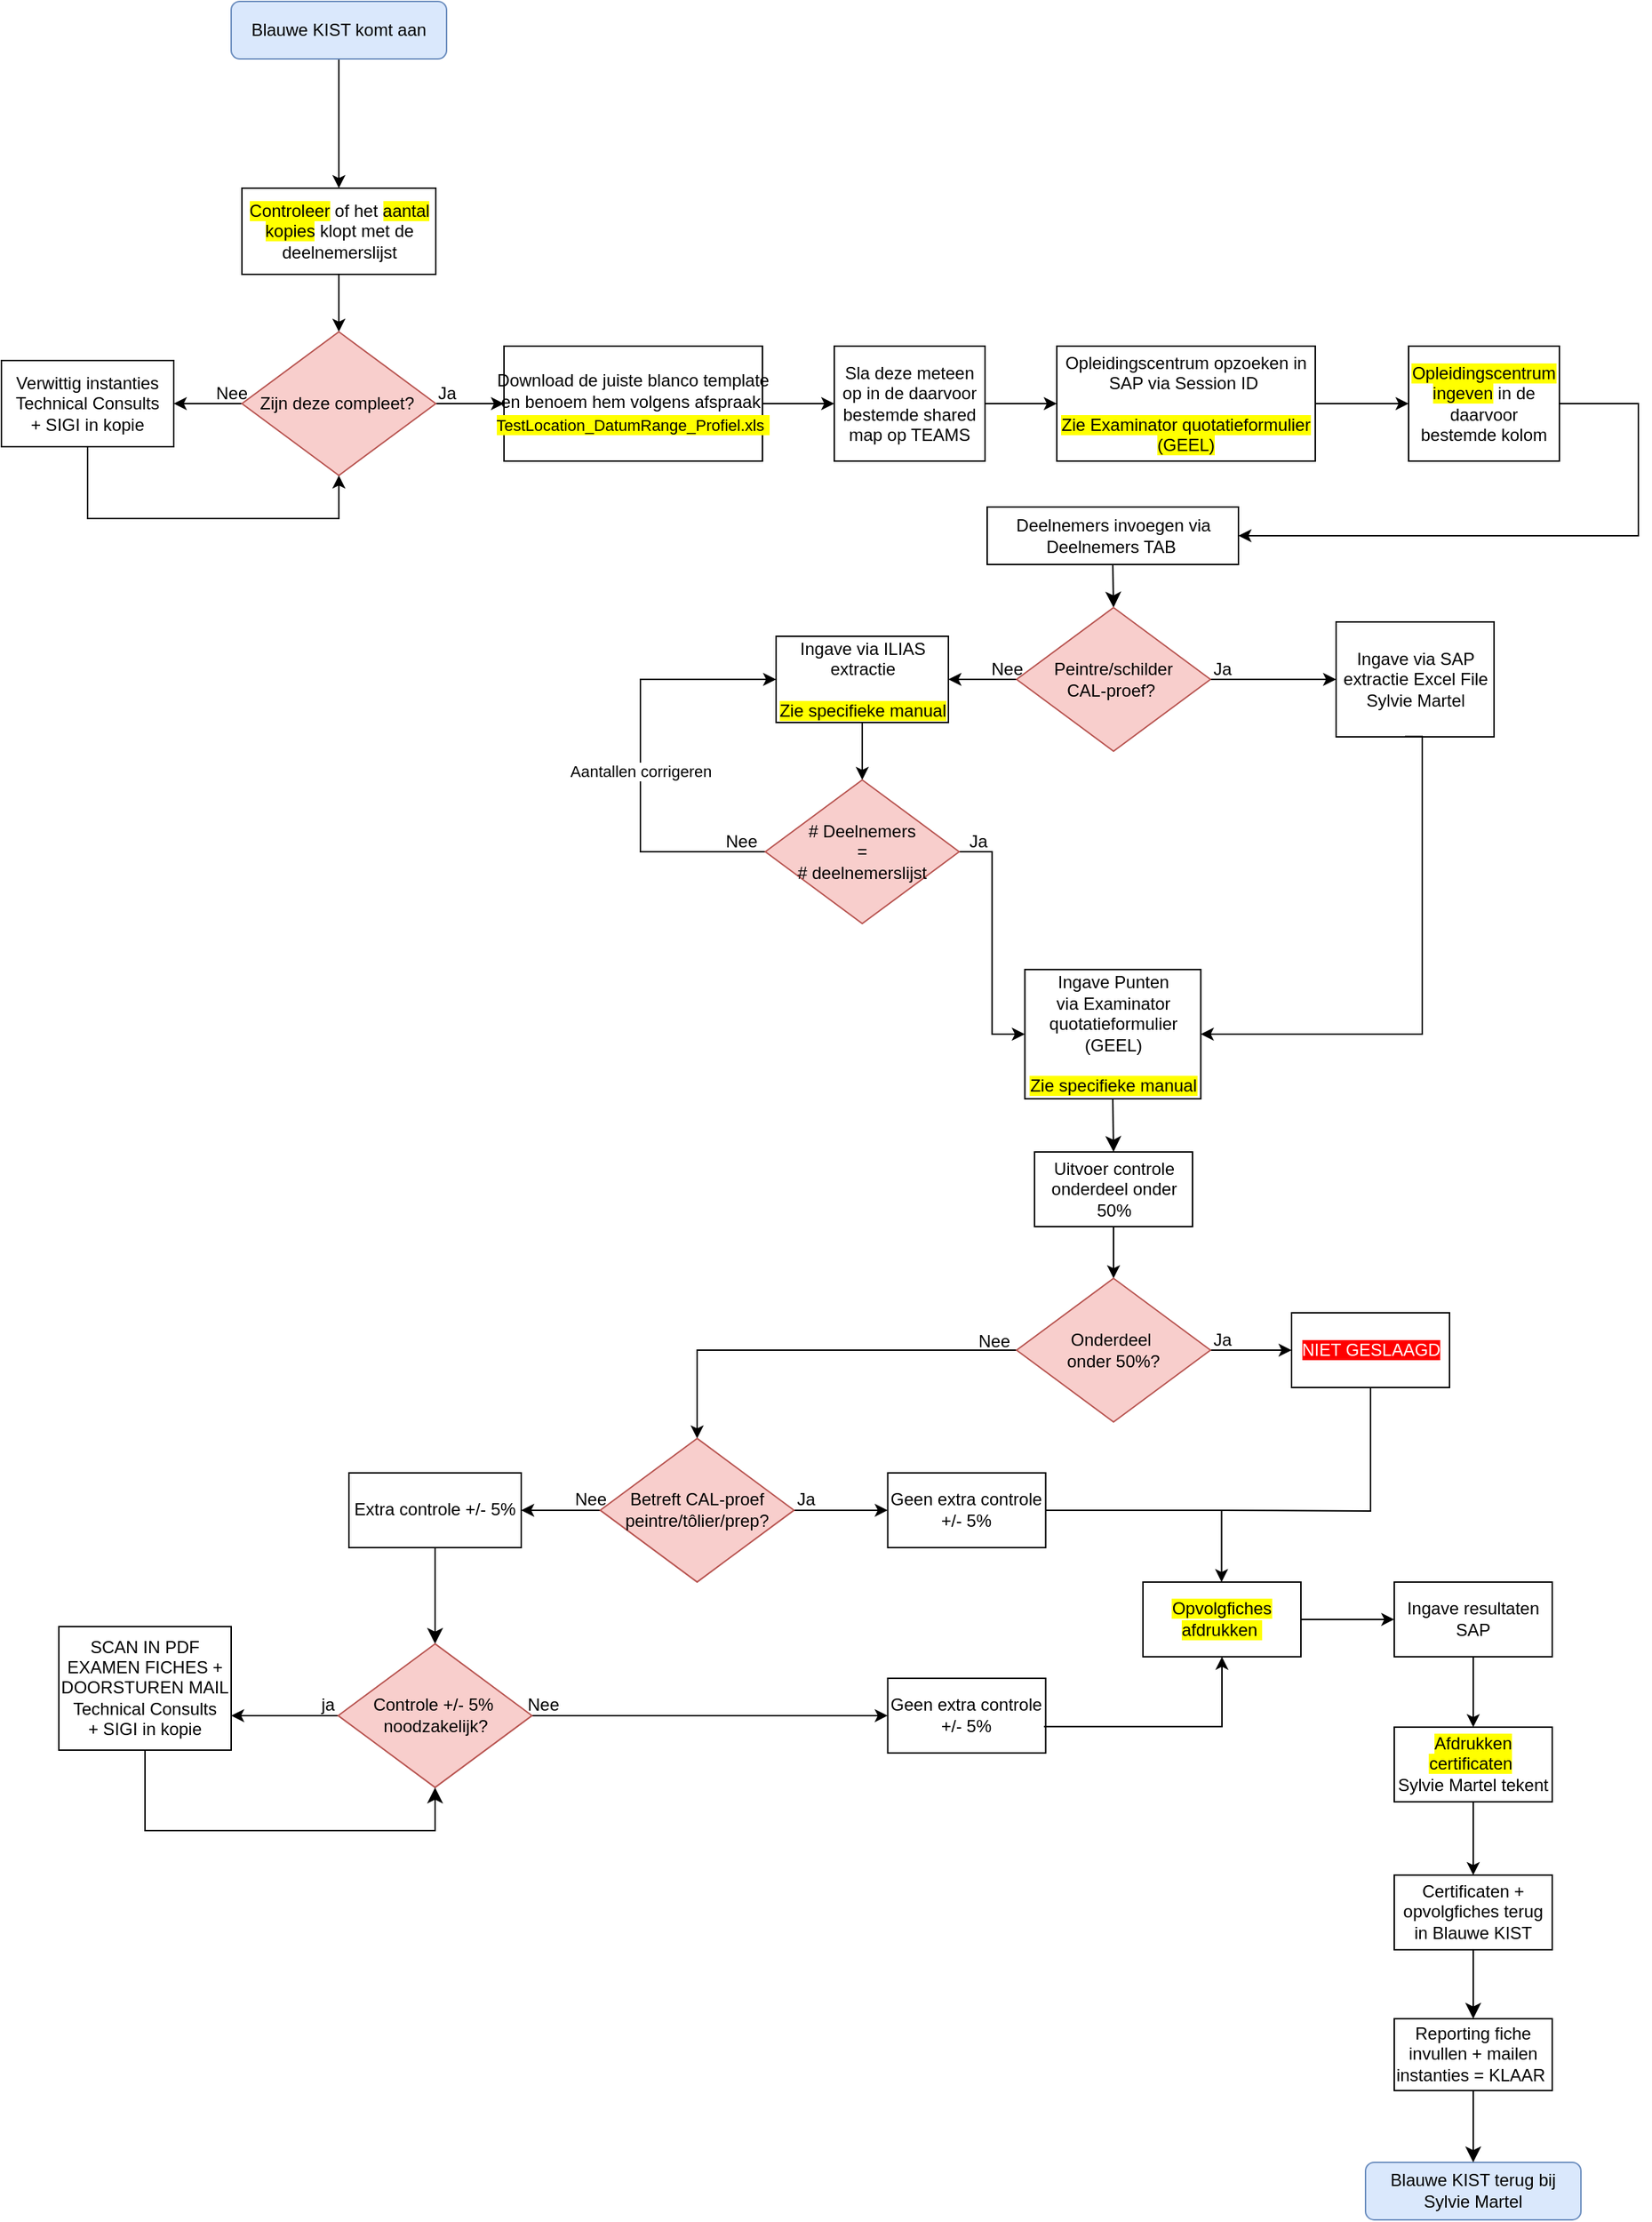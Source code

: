 <mxfile version="24.2.1" type="github">
  <diagram id="C5RBs43oDa-KdzZeNtuy" name="Page-1">
    <mxGraphModel dx="1434" dy="833" grid="1" gridSize="10" guides="1" tooltips="1" connect="1" arrows="1" fold="1" page="1" pageScale="1" pageWidth="1169" pageHeight="1654" math="0" shadow="0">
      <root>
        <mxCell id="WIyWlLk6GJQsqaUBKTNV-0" />
        <mxCell id="WIyWlLk6GJQsqaUBKTNV-1" parent="WIyWlLk6GJQsqaUBKTNV-0" />
        <mxCell id="_ugd1NsvXaMakMv1Sasn-6" style="edgeStyle=elbowEdgeStyle;rounded=0;orthogonalLoop=1;jettySize=auto;html=1;exitX=0.5;exitY=1;exitDx=0;exitDy=0;entryX=0.5;entryY=0;entryDx=0;entryDy=0;" parent="WIyWlLk6GJQsqaUBKTNV-1" source="WIyWlLk6GJQsqaUBKTNV-3" target="_ugd1NsvXaMakMv1Sasn-5" edge="1">
          <mxGeometry relative="1" as="geometry" />
        </mxCell>
        <mxCell id="WIyWlLk6GJQsqaUBKTNV-3" value="Blauwe KIST komt aan" style="rounded=1;whiteSpace=wrap;html=1;fontSize=12;glass=0;strokeWidth=1;shadow=0;fillColor=#dae8fc;strokeColor=#6c8ebf;" parent="WIyWlLk6GJQsqaUBKTNV-1" vertex="1">
          <mxGeometry x="175" y="68" width="150" height="40" as="geometry" />
        </mxCell>
        <mxCell id="_ugd1NsvXaMakMv1Sasn-10" style="edgeStyle=elbowEdgeStyle;rounded=0;orthogonalLoop=1;jettySize=auto;html=1;exitX=0.5;exitY=1;exitDx=0;exitDy=0;entryX=0.5;entryY=0;entryDx=0;entryDy=0;" parent="WIyWlLk6GJQsqaUBKTNV-1" source="_ugd1NsvXaMakMv1Sasn-5" target="_ugd1NsvXaMakMv1Sasn-9" edge="1">
          <mxGeometry relative="1" as="geometry" />
        </mxCell>
        <mxCell id="_ugd1NsvXaMakMv1Sasn-5" value="&lt;span style=&quot;background-color: rgb(255, 255, 0);&quot;&gt;Controleer&lt;/span&gt; of het &lt;span style=&quot;background-color: rgb(255, 255, 0);&quot;&gt;aantal kopies&lt;/span&gt; klopt met de deelnemerslijst" style="rounded=0;whiteSpace=wrap;html=1;" parent="WIyWlLk6GJQsqaUBKTNV-1" vertex="1">
          <mxGeometry x="182.5" y="198" width="135" height="60" as="geometry" />
        </mxCell>
        <mxCell id="_ugd1NsvXaMakMv1Sasn-7" value="Download de juiste blanco template en benoem hem volgens afspraak&amp;nbsp;&lt;div&gt;&lt;div&gt;&lt;span style=&quot;background-color: rgb(255, 255, 0);&quot;&gt;&lt;span style=&quot;margin: 0px; padding: 0px; user-select: text; -webkit-user-drag: none; -webkit-tap-highlight-color: transparent; color: windowtext; text-align: left; font-family: Calibri, sans-serif; line-height: 17px; font-variant-ligatures: none !important;&quot; lang=&quot;EN-US&quot; class=&quot;TextRun SCXO190687860 BCX8&quot; data-contrast=&quot;auto&quot;&gt;&lt;font style=&quot;font-size: 11px;&quot;&gt;TestLocation_DatumRange_Profiel.xls&lt;/font&gt;&lt;/span&gt;&lt;span style=&quot;margin: 0px; padding: 0px; user-select: text; -webkit-user-drag: none; -webkit-tap-highlight-color: transparent; color: windowtext; text-align: left; font-size: 11pt; line-height: 17px; font-family: Calibri, sans-serif;&quot; class=&quot;EOP SCXO190687860 BCX8&quot;&gt;&amp;nbsp;&lt;/span&gt;&lt;/span&gt;&lt;/div&gt;&lt;/div&gt;" style="rounded=0;whiteSpace=wrap;html=1;" parent="WIyWlLk6GJQsqaUBKTNV-1" vertex="1">
          <mxGeometry x="365" y="308" width="180" height="80" as="geometry" />
        </mxCell>
        <mxCell id="_ugd1NsvXaMakMv1Sasn-8" value="Verwittig instanties&lt;div&gt;Technical Consult&lt;span style=&quot;background-color: initial;&quot;&gt;s&lt;/span&gt;&lt;/div&gt;&lt;div&gt;&lt;span style=&quot;background-color: initial;&quot;&gt;+ SIGI in kopie&lt;/span&gt;&lt;/div&gt;" style="rounded=0;whiteSpace=wrap;html=1;" parent="WIyWlLk6GJQsqaUBKTNV-1" vertex="1">
          <mxGeometry x="15" y="318" width="120" height="60" as="geometry" />
        </mxCell>
        <mxCell id="_ugd1NsvXaMakMv1Sasn-11" style="edgeStyle=elbowEdgeStyle;rounded=0;orthogonalLoop=1;jettySize=auto;html=1;exitX=1;exitY=0.5;exitDx=0;exitDy=0;entryX=0;entryY=0.5;entryDx=0;entryDy=0;" parent="WIyWlLk6GJQsqaUBKTNV-1" source="_ugd1NsvXaMakMv1Sasn-9" target="_ugd1NsvXaMakMv1Sasn-7" edge="1">
          <mxGeometry relative="1" as="geometry">
            <mxPoint x="375" y="328" as="targetPoint" />
          </mxGeometry>
        </mxCell>
        <mxCell id="_ugd1NsvXaMakMv1Sasn-12" style="edgeStyle=elbowEdgeStyle;rounded=0;orthogonalLoop=1;jettySize=auto;html=1;exitX=0;exitY=0.5;exitDx=0;exitDy=0;entryX=1;entryY=0.5;entryDx=0;entryDy=0;elbow=vertical;" parent="WIyWlLk6GJQsqaUBKTNV-1" source="_ugd1NsvXaMakMv1Sasn-9" target="_ugd1NsvXaMakMv1Sasn-8" edge="1">
          <mxGeometry relative="1" as="geometry">
            <mxPoint x="135" y="328" as="targetPoint" />
            <Array as="points">
              <mxPoint x="135" y="348" />
            </Array>
          </mxGeometry>
        </mxCell>
        <mxCell id="_ugd1NsvXaMakMv1Sasn-9" value="Zijn deze compleet?&amp;nbsp;" style="rhombus;whiteSpace=wrap;html=1;fillColor=#f8cecc;strokeColor=#b85450;" parent="WIyWlLk6GJQsqaUBKTNV-1" vertex="1">
          <mxGeometry x="182.5" y="298" width="135" height="100" as="geometry" />
        </mxCell>
        <mxCell id="_ugd1NsvXaMakMv1Sasn-13" value="Nee" style="text;html=1;align=center;verticalAlign=middle;resizable=0;points=[];autosize=1;strokeColor=none;fillColor=none;" parent="WIyWlLk6GJQsqaUBKTNV-1" vertex="1">
          <mxGeometry x="150" y="326" width="50" height="30" as="geometry" />
        </mxCell>
        <mxCell id="_ugd1NsvXaMakMv1Sasn-14" value="Ja" style="text;html=1;align=center;verticalAlign=middle;resizable=0;points=[];autosize=1;strokeColor=none;fillColor=none;" parent="WIyWlLk6GJQsqaUBKTNV-1" vertex="1">
          <mxGeometry x="305" y="326" width="40" height="30" as="geometry" />
        </mxCell>
        <mxCell id="6afdchd-Iu1FxITVfSQp-12" style="edgeStyle=elbowEdgeStyle;rounded=0;orthogonalLoop=1;jettySize=auto;html=1;exitX=0.5;exitY=1;exitDx=0;exitDy=0;entryX=0.5;entryY=1;entryDx=0;entryDy=0;" parent="WIyWlLk6GJQsqaUBKTNV-1" source="_ugd1NsvXaMakMv1Sasn-8" target="_ugd1NsvXaMakMv1Sasn-9" edge="1">
          <mxGeometry relative="1" as="geometry">
            <mxPoint x="200" y="438" as="targetPoint" />
            <mxPoint x="133" y="438" as="sourcePoint" />
            <Array as="points">
              <mxPoint x="145" y="428" />
            </Array>
          </mxGeometry>
        </mxCell>
        <mxCell id="6afdchd-Iu1FxITVfSQp-14" style="edgeStyle=elbowEdgeStyle;rounded=0;orthogonalLoop=1;jettySize=auto;html=1;exitX=1;exitY=0.5;exitDx=0;exitDy=0;" parent="WIyWlLk6GJQsqaUBKTNV-1" source="_ugd1NsvXaMakMv1Sasn-7" edge="1">
          <mxGeometry relative="1" as="geometry">
            <mxPoint x="595" y="348" as="targetPoint" />
            <mxPoint x="515" y="298" as="sourcePoint" />
          </mxGeometry>
        </mxCell>
        <mxCell id="6afdchd-Iu1FxITVfSQp-15" value="Opleidingscentrum opzoeken in SAP via Session ID&amp;nbsp;&lt;div&gt;&lt;br&gt;&lt;/div&gt;&lt;div&gt;&lt;span style=&quot;background-color: rgb(255, 255, 0);&quot;&gt;Zie Examinator quotatieformulier&lt;/span&gt;&lt;/div&gt;&lt;div&gt;&lt;span style=&quot;background-color: rgb(255, 255, 0);&quot;&gt;(GEEL)&lt;/span&gt;&lt;/div&gt;" style="rounded=0;whiteSpace=wrap;html=1;" parent="WIyWlLk6GJQsqaUBKTNV-1" vertex="1">
          <mxGeometry x="750" y="308" width="180" height="80" as="geometry" />
        </mxCell>
        <mxCell id="6afdchd-Iu1FxITVfSQp-18" style="edgeStyle=elbowEdgeStyle;rounded=0;orthogonalLoop=1;jettySize=auto;html=1;exitX=1;exitY=0.5;exitDx=0;exitDy=0;entryX=0;entryY=0.5;entryDx=0;entryDy=0;" parent="WIyWlLk6GJQsqaUBKTNV-1" source="6afdchd-Iu1FxITVfSQp-15" target="6afdchd-Iu1FxITVfSQp-19" edge="1">
          <mxGeometry relative="1" as="geometry">
            <mxPoint x="887" y="458" as="targetPoint" />
            <mxPoint x="765" y="458" as="sourcePoint" />
          </mxGeometry>
        </mxCell>
        <mxCell id="6afdchd-Iu1FxITVfSQp-19" value="&lt;span style=&quot;background-color: rgb(255, 255, 0);&quot;&gt;Opleidingscentrum ingeven&lt;/span&gt; in de daarvoor bestemde kolom" style="rounded=0;whiteSpace=wrap;html=1;" parent="WIyWlLk6GJQsqaUBKTNV-1" vertex="1">
          <mxGeometry x="995" y="308" width="105" height="80" as="geometry" />
        </mxCell>
        <mxCell id="6afdchd-Iu1FxITVfSQp-133" style="edgeStyle=none;curved=1;rounded=0;orthogonalLoop=1;jettySize=auto;html=1;exitX=0.5;exitY=1;exitDx=0;exitDy=0;entryX=0.5;entryY=0;entryDx=0;entryDy=0;fontSize=12;startSize=8;endSize=8;" parent="WIyWlLk6GJQsqaUBKTNV-1" source="6afdchd-Iu1FxITVfSQp-21" target="6afdchd-Iu1FxITVfSQp-35" edge="1">
          <mxGeometry relative="1" as="geometry" />
        </mxCell>
        <mxCell id="6afdchd-Iu1FxITVfSQp-21" value="Deelnemers invoegen via Deelnemers TAB&amp;nbsp;" style="rounded=0;whiteSpace=wrap;html=1;" parent="WIyWlLk6GJQsqaUBKTNV-1" vertex="1">
          <mxGeometry x="701.5" y="420" width="175" height="40" as="geometry" />
        </mxCell>
        <mxCell id="6afdchd-Iu1FxITVfSQp-22" style="edgeStyle=none;curved=1;rounded=0;orthogonalLoop=1;jettySize=auto;html=1;entryX=1;entryY=0.5;entryDx=0;entryDy=0;fontSize=12;startSize=8;endSize=8;" parent="WIyWlLk6GJQsqaUBKTNV-1" source="6afdchd-Iu1FxITVfSQp-19" target="6afdchd-Iu1FxITVfSQp-19" edge="1">
          <mxGeometry relative="1" as="geometry" />
        </mxCell>
        <mxCell id="6afdchd-Iu1FxITVfSQp-27" style="edgeStyle=elbowEdgeStyle;rounded=0;orthogonalLoop=1;jettySize=auto;html=1;entryX=1;entryY=0.5;entryDx=0;entryDy=0;exitX=1;exitY=0.5;exitDx=0;exitDy=0;" parent="WIyWlLk6GJQsqaUBKTNV-1" source="6afdchd-Iu1FxITVfSQp-19" target="6afdchd-Iu1FxITVfSQp-21" edge="1">
          <mxGeometry relative="1" as="geometry">
            <mxPoint x="872.5" y="608" as="targetPoint" />
            <mxPoint x="1125" y="428" as="sourcePoint" />
            <Array as="points">
              <mxPoint x="1155" y="418" />
            </Array>
          </mxGeometry>
        </mxCell>
        <mxCell id="6afdchd-Iu1FxITVfSQp-31" value="Ingave via SAP extractie Excel File Sylvie Martel" style="rounded=0;whiteSpace=wrap;html=1;" parent="WIyWlLk6GJQsqaUBKTNV-1" vertex="1">
          <mxGeometry x="944.5" y="500" width="110" height="80" as="geometry" />
        </mxCell>
        <mxCell id="KENg3wdXICFcXP1z4nv7-8" style="edgeStyle=orthogonalEdgeStyle;rounded=0;orthogonalLoop=1;jettySize=auto;html=1;exitX=0.5;exitY=1;exitDx=0;exitDy=0;" edge="1" parent="WIyWlLk6GJQsqaUBKTNV-1" source="6afdchd-Iu1FxITVfSQp-32" target="KENg3wdXICFcXP1z4nv7-5">
          <mxGeometry relative="1" as="geometry" />
        </mxCell>
        <mxCell id="6afdchd-Iu1FxITVfSQp-32" value="Ingave via ILIAS extractie&lt;div&gt;&lt;div&gt;&lt;div&gt;&lt;br&gt;&lt;div&gt;&lt;span style=&quot;background-color: rgb(255, 255, 0);&quot;&gt;Zie specifieke manual&lt;/span&gt;&lt;/div&gt;&lt;/div&gt;&lt;/div&gt;&lt;/div&gt;" style="rounded=0;whiteSpace=wrap;html=1;" parent="WIyWlLk6GJQsqaUBKTNV-1" vertex="1">
          <mxGeometry x="554.5" y="510" width="120" height="60" as="geometry" />
        </mxCell>
        <mxCell id="6afdchd-Iu1FxITVfSQp-33" style="edgeStyle=elbowEdgeStyle;rounded=0;orthogonalLoop=1;jettySize=auto;html=1;exitX=1;exitY=0.5;exitDx=0;exitDy=0;entryX=0;entryY=0.5;entryDx=0;entryDy=0;" parent="WIyWlLk6GJQsqaUBKTNV-1" source="6afdchd-Iu1FxITVfSQp-35" target="6afdchd-Iu1FxITVfSQp-31" edge="1">
          <mxGeometry relative="1" as="geometry">
            <mxPoint x="914.5" y="520" as="targetPoint" />
          </mxGeometry>
        </mxCell>
        <mxCell id="6afdchd-Iu1FxITVfSQp-34" style="edgeStyle=elbowEdgeStyle;rounded=0;orthogonalLoop=1;jettySize=auto;html=1;exitX=0;exitY=0.5;exitDx=0;exitDy=0;entryX=1;entryY=0.5;entryDx=0;entryDy=0;elbow=vertical;" parent="WIyWlLk6GJQsqaUBKTNV-1" source="6afdchd-Iu1FxITVfSQp-35" target="6afdchd-Iu1FxITVfSQp-32" edge="1">
          <mxGeometry relative="1" as="geometry">
            <mxPoint x="674.5" y="520" as="targetPoint" />
            <Array as="points">
              <mxPoint x="674.5" y="540" />
            </Array>
          </mxGeometry>
        </mxCell>
        <mxCell id="6afdchd-Iu1FxITVfSQp-35" value="Peintre/schilder&lt;div&gt;CAL-proef?&amp;nbsp;&lt;/div&gt;" style="rhombus;whiteSpace=wrap;html=1;fillColor=#f8cecc;strokeColor=#b85450;" parent="WIyWlLk6GJQsqaUBKTNV-1" vertex="1">
          <mxGeometry x="722" y="490" width="135" height="100" as="geometry" />
        </mxCell>
        <mxCell id="6afdchd-Iu1FxITVfSQp-36" value="Nee" style="text;html=1;align=center;verticalAlign=middle;resizable=0;points=[];autosize=1;strokeColor=none;fillColor=none;" parent="WIyWlLk6GJQsqaUBKTNV-1" vertex="1">
          <mxGeometry x="689.5" y="518" width="50" height="30" as="geometry" />
        </mxCell>
        <mxCell id="6afdchd-Iu1FxITVfSQp-37" value="Ja" style="text;html=1;align=center;verticalAlign=middle;resizable=0;points=[];autosize=1;strokeColor=none;fillColor=none;" parent="WIyWlLk6GJQsqaUBKTNV-1" vertex="1">
          <mxGeometry x="844.5" y="518" width="40" height="30" as="geometry" />
        </mxCell>
        <mxCell id="6afdchd-Iu1FxITVfSQp-39" value="Sla deze meteen op in de daarvoor bestemde shared map op TEAMS" style="rounded=0;whiteSpace=wrap;html=1;" parent="WIyWlLk6GJQsqaUBKTNV-1" vertex="1">
          <mxGeometry x="595" y="308" width="105" height="80" as="geometry" />
        </mxCell>
        <mxCell id="6afdchd-Iu1FxITVfSQp-41" style="edgeStyle=elbowEdgeStyle;rounded=0;orthogonalLoop=1;jettySize=auto;html=1;exitX=1;exitY=0.5;exitDx=0;exitDy=0;entryX=0;entryY=0.5;entryDx=0;entryDy=0;" parent="WIyWlLk6GJQsqaUBKTNV-1" source="6afdchd-Iu1FxITVfSQp-39" target="6afdchd-Iu1FxITVfSQp-15" edge="1">
          <mxGeometry relative="1" as="geometry">
            <mxPoint x="697.5" y="438" as="targetPoint" />
            <mxPoint x="632.5" y="438" as="sourcePoint" />
          </mxGeometry>
        </mxCell>
        <mxCell id="6afdchd-Iu1FxITVfSQp-134" style="edgeStyle=none;curved=1;rounded=0;orthogonalLoop=1;jettySize=auto;html=1;exitX=0.5;exitY=1;exitDx=0;exitDy=0;entryX=0.5;entryY=0;entryDx=0;entryDy=0;fontSize=12;startSize=8;endSize=8;" parent="WIyWlLk6GJQsqaUBKTNV-1" source="6afdchd-Iu1FxITVfSQp-46" target="6afdchd-Iu1FxITVfSQp-52" edge="1">
          <mxGeometry relative="1" as="geometry" />
        </mxCell>
        <mxCell id="6afdchd-Iu1FxITVfSQp-46" value="Ingave Punten via&amp;nbsp;&lt;span style=&quot;background-color: initial;&quot;&gt;Examinator quotatieformulier&lt;/span&gt;&lt;div&gt;(GEEL)&lt;/div&gt;&lt;div&gt;&lt;br&gt;&lt;/div&gt;&lt;div&gt;&lt;span style=&quot;background-color: rgb(255, 255, 0);&quot;&gt;Zie specifieke manual&lt;/span&gt;&lt;br&gt;&lt;/div&gt;" style="rounded=0;whiteSpace=wrap;html=1;" parent="WIyWlLk6GJQsqaUBKTNV-1" vertex="1">
          <mxGeometry x="727.75" y="742" width="122.5" height="90" as="geometry" />
        </mxCell>
        <mxCell id="6afdchd-Iu1FxITVfSQp-50" style="edgeStyle=elbowEdgeStyle;rounded=0;orthogonalLoop=1;jettySize=auto;html=1;exitX=0.435;exitY=0.997;exitDx=0;exitDy=0;exitPerimeter=0;entryX=1;entryY=0.5;entryDx=0;entryDy=0;" parent="WIyWlLk6GJQsqaUBKTNV-1" source="6afdchd-Iu1FxITVfSQp-31" target="6afdchd-Iu1FxITVfSQp-46" edge="1">
          <mxGeometry relative="1" as="geometry">
            <mxPoint x="944.5" y="858" as="targetPoint" />
            <mxPoint x="1004.5" y="728" as="sourcePoint" />
            <Array as="points">
              <mxPoint x="1004.5" y="808" />
            </Array>
          </mxGeometry>
        </mxCell>
        <mxCell id="6afdchd-Iu1FxITVfSQp-52" value="Uitvoer controle onderdeel onder 50%" style="rounded=0;whiteSpace=wrap;html=1;" parent="WIyWlLk6GJQsqaUBKTNV-1" vertex="1">
          <mxGeometry x="734.5" y="869" width="110" height="52" as="geometry" />
        </mxCell>
        <mxCell id="6afdchd-Iu1FxITVfSQp-70" style="edgeStyle=elbowEdgeStyle;rounded=0;orthogonalLoop=1;jettySize=auto;html=1;exitX=0.5;exitY=1;exitDx=0;exitDy=0;entryX=0.5;entryY=0;entryDx=0;entryDy=0;" parent="WIyWlLk6GJQsqaUBKTNV-1" source="6afdchd-Iu1FxITVfSQp-52" target="6afdchd-Iu1FxITVfSQp-73" edge="1">
          <mxGeometry relative="1" as="geometry">
            <mxPoint x="788.5" y="908" as="sourcePoint" />
          </mxGeometry>
        </mxCell>
        <mxCell id="6afdchd-Iu1FxITVfSQp-71" style="edgeStyle=elbowEdgeStyle;rounded=0;orthogonalLoop=1;jettySize=auto;html=1;exitX=1;exitY=0.5;exitDx=0;exitDy=0;entryX=0;entryY=0.5;entryDx=0;entryDy=0;" parent="WIyWlLk6GJQsqaUBKTNV-1" source="6afdchd-Iu1FxITVfSQp-73" target="6afdchd-Iu1FxITVfSQp-76" edge="1">
          <mxGeometry relative="1" as="geometry">
            <mxPoint x="904.5" y="1007" as="targetPoint" />
          </mxGeometry>
        </mxCell>
        <mxCell id="KENg3wdXICFcXP1z4nv7-14" style="edgeStyle=orthogonalEdgeStyle;rounded=0;orthogonalLoop=1;jettySize=auto;html=1;exitX=0;exitY=0.5;exitDx=0;exitDy=0;entryX=0.5;entryY=0;entryDx=0;entryDy=0;" edge="1" parent="WIyWlLk6GJQsqaUBKTNV-1" source="6afdchd-Iu1FxITVfSQp-73" target="6afdchd-Iu1FxITVfSQp-85">
          <mxGeometry relative="1" as="geometry" />
        </mxCell>
        <mxCell id="6afdchd-Iu1FxITVfSQp-73" value="Onderdeel&amp;nbsp;&lt;div&gt;onder&amp;nbsp;&lt;span style=&quot;background-color: initial;&quot;&gt;50%?&lt;/span&gt;&lt;/div&gt;" style="rhombus;whiteSpace=wrap;html=1;fillColor=#f8cecc;strokeColor=#b85450;" parent="WIyWlLk6GJQsqaUBKTNV-1" vertex="1">
          <mxGeometry x="722" y="957" width="135" height="100" as="geometry" />
        </mxCell>
        <mxCell id="6afdchd-Iu1FxITVfSQp-74" value="Nee" style="text;html=1;align=center;verticalAlign=middle;resizable=0;points=[];autosize=1;strokeColor=none;fillColor=none;" parent="WIyWlLk6GJQsqaUBKTNV-1" vertex="1">
          <mxGeometry x="681" y="986" width="50" height="30" as="geometry" />
        </mxCell>
        <mxCell id="6afdchd-Iu1FxITVfSQp-75" value="Ja" style="text;html=1;align=center;verticalAlign=middle;resizable=0;points=[];autosize=1;strokeColor=none;fillColor=none;" parent="WIyWlLk6GJQsqaUBKTNV-1" vertex="1">
          <mxGeometry x="844.5" y="985" width="40" height="30" as="geometry" />
        </mxCell>
        <mxCell id="6afdchd-Iu1FxITVfSQp-76" value="&lt;span style=&quot;background-color: rgb(255, 0, 0);&quot;&gt;&lt;font color=&quot;#ffffff&quot;&gt;NIET GESLAAGD&lt;/font&gt;&lt;/span&gt;" style="rounded=0;whiteSpace=wrap;html=1;" parent="WIyWlLk6GJQsqaUBKTNV-1" vertex="1">
          <mxGeometry x="913.5" y="981" width="110" height="52" as="geometry" />
        </mxCell>
        <mxCell id="6afdchd-Iu1FxITVfSQp-83" style="edgeStyle=elbowEdgeStyle;rounded=0;orthogonalLoop=1;jettySize=auto;html=1;exitX=1;exitY=0.5;exitDx=0;exitDy=0;entryX=0;entryY=0.5;entryDx=0;entryDy=0;" parent="WIyWlLk6GJQsqaUBKTNV-1" source="6afdchd-Iu1FxITVfSQp-85" target="6afdchd-Iu1FxITVfSQp-88" edge="1">
          <mxGeometry relative="1" as="geometry">
            <mxPoint x="623.5" y="1118.46" as="targetPoint" />
          </mxGeometry>
        </mxCell>
        <mxCell id="6afdchd-Iu1FxITVfSQp-84" style="edgeStyle=elbowEdgeStyle;rounded=0;orthogonalLoop=1;jettySize=auto;html=1;exitX=0;exitY=0.5;exitDx=0;exitDy=0;entryX=1;entryY=0.5;entryDx=0;entryDy=0;elbow=vertical;" parent="WIyWlLk6GJQsqaUBKTNV-1" source="6afdchd-Iu1FxITVfSQp-85" target="6afdchd-Iu1FxITVfSQp-89" edge="1">
          <mxGeometry relative="1" as="geometry">
            <mxPoint x="384.5" y="1118.46" as="targetPoint" />
            <Array as="points">
              <mxPoint x="384.5" y="1118.46" />
            </Array>
          </mxGeometry>
        </mxCell>
        <mxCell id="6afdchd-Iu1FxITVfSQp-85" value="Betreft CAL-proef peintre/tôlier/prep?" style="rhombus;whiteSpace=wrap;html=1;fillColor=#f8cecc;strokeColor=#b85450;" parent="WIyWlLk6GJQsqaUBKTNV-1" vertex="1">
          <mxGeometry x="432" y="1068.46" width="135" height="100" as="geometry" />
        </mxCell>
        <mxCell id="6afdchd-Iu1FxITVfSQp-86" value="Nee" style="text;html=1;align=center;verticalAlign=middle;resizable=0;points=[];autosize=1;strokeColor=none;fillColor=none;" parent="WIyWlLk6GJQsqaUBKTNV-1" vertex="1">
          <mxGeometry x="399.5" y="1096.46" width="50" height="30" as="geometry" />
        </mxCell>
        <mxCell id="6afdchd-Iu1FxITVfSQp-87" value="Ja" style="text;html=1;align=center;verticalAlign=middle;resizable=0;points=[];autosize=1;strokeColor=none;fillColor=none;" parent="WIyWlLk6GJQsqaUBKTNV-1" vertex="1">
          <mxGeometry x="554.5" y="1096.46" width="40" height="30" as="geometry" />
        </mxCell>
        <mxCell id="6afdchd-Iu1FxITVfSQp-88" value="Geen extra controle +/- 5%" style="rounded=0;whiteSpace=wrap;html=1;" parent="WIyWlLk6GJQsqaUBKTNV-1" vertex="1">
          <mxGeometry x="632.25" y="1092.46" width="110" height="52" as="geometry" />
        </mxCell>
        <mxCell id="6afdchd-Iu1FxITVfSQp-131" style="edgeStyle=none;curved=1;rounded=0;orthogonalLoop=1;jettySize=auto;html=1;exitX=0.5;exitY=1;exitDx=0;exitDy=0;entryX=0.5;entryY=0;entryDx=0;entryDy=0;fontSize=12;startSize=8;endSize=8;" parent="WIyWlLk6GJQsqaUBKTNV-1" source="6afdchd-Iu1FxITVfSQp-89" target="6afdchd-Iu1FxITVfSQp-97" edge="1">
          <mxGeometry relative="1" as="geometry" />
        </mxCell>
        <mxCell id="6afdchd-Iu1FxITVfSQp-89" value="Extra controle +/- 5%" style="rounded=0;whiteSpace=wrap;html=1;" parent="WIyWlLk6GJQsqaUBKTNV-1" vertex="1">
          <mxGeometry x="257" y="1092.46" width="120" height="52" as="geometry" />
        </mxCell>
        <mxCell id="6afdchd-Iu1FxITVfSQp-95" style="edgeStyle=elbowEdgeStyle;rounded=0;orthogonalLoop=1;jettySize=auto;html=1;exitX=1;exitY=0.5;exitDx=0;exitDy=0;entryX=0;entryY=0.5;entryDx=0;entryDy=0;" parent="WIyWlLk6GJQsqaUBKTNV-1" source="6afdchd-Iu1FxITVfSQp-97" target="6afdchd-Iu1FxITVfSQp-100" edge="1">
          <mxGeometry relative="1" as="geometry">
            <mxPoint x="441" y="1261.46" as="targetPoint" />
          </mxGeometry>
        </mxCell>
        <mxCell id="6afdchd-Iu1FxITVfSQp-96" style="edgeStyle=elbowEdgeStyle;rounded=0;orthogonalLoop=1;jettySize=auto;html=1;exitX=0;exitY=0.5;exitDx=0;exitDy=0;entryX=1;entryY=0.5;entryDx=0;entryDy=0;elbow=vertical;" parent="WIyWlLk6GJQsqaUBKTNV-1" source="6afdchd-Iu1FxITVfSQp-97" edge="1">
          <mxGeometry relative="1" as="geometry">
            <mxPoint x="175" y="1261.46" as="targetPoint" />
            <Array as="points">
              <mxPoint x="202" y="1261.46" />
            </Array>
          </mxGeometry>
        </mxCell>
        <mxCell id="6afdchd-Iu1FxITVfSQp-97" value="Controle +/- 5%&amp;nbsp;&lt;div&gt;noodzakelijk?&lt;/div&gt;" style="rhombus;whiteSpace=wrap;html=1;fillColor=#f8cecc;strokeColor=#b85450;" parent="WIyWlLk6GJQsqaUBKTNV-1" vertex="1">
          <mxGeometry x="249.5" y="1211.46" width="135" height="100" as="geometry" />
        </mxCell>
        <mxCell id="6afdchd-Iu1FxITVfSQp-98" value="ja" style="text;html=1;align=center;verticalAlign=middle;resizable=0;points=[];autosize=1;strokeColor=none;fillColor=none;" parent="WIyWlLk6GJQsqaUBKTNV-1" vertex="1">
          <mxGeometry x="227" y="1239.46" width="30" height="30" as="geometry" />
        </mxCell>
        <mxCell id="6afdchd-Iu1FxITVfSQp-99" value="Nee" style="text;html=1;align=center;verticalAlign=middle;resizable=0;points=[];autosize=1;strokeColor=none;fillColor=none;" parent="WIyWlLk6GJQsqaUBKTNV-1" vertex="1">
          <mxGeometry x="367" y="1239.46" width="50" height="30" as="geometry" />
        </mxCell>
        <mxCell id="6afdchd-Iu1FxITVfSQp-100" value="Geen extra controle +/- 5%" style="rounded=0;whiteSpace=wrap;html=1;" parent="WIyWlLk6GJQsqaUBKTNV-1" vertex="1">
          <mxGeometry x="632.25" y="1235.46" width="110" height="52" as="geometry" />
        </mxCell>
        <mxCell id="6afdchd-Iu1FxITVfSQp-135" style="edgeStyle=elbowEdgeStyle;rounded=0;orthogonalLoop=1;jettySize=auto;html=1;exitX=0.5;exitY=1;exitDx=0;exitDy=0;entryX=0.5;entryY=1;entryDx=0;entryDy=0;fontSize=12;startSize=8;endSize=8;" parent="WIyWlLk6GJQsqaUBKTNV-1" source="6afdchd-Iu1FxITVfSQp-101" target="6afdchd-Iu1FxITVfSQp-97" edge="1">
          <mxGeometry relative="1" as="geometry">
            <Array as="points">
              <mxPoint x="200" y="1341.46" />
            </Array>
          </mxGeometry>
        </mxCell>
        <mxCell id="6afdchd-Iu1FxITVfSQp-101" value="SCAN IN PDF EXAMEN FICHES + DOORSTUREN MAIL&lt;div&gt;Technical Consults&lt;br&gt;&lt;div&gt;+ SIGI in kopie&lt;br&gt;&lt;/div&gt;&lt;/div&gt;" style="rounded=0;whiteSpace=wrap;html=1;" parent="WIyWlLk6GJQsqaUBKTNV-1" vertex="1">
          <mxGeometry x="55" y="1199.46" width="120" height="86" as="geometry" />
        </mxCell>
        <mxCell id="6afdchd-Iu1FxITVfSQp-110" value="&lt;span style=&quot;background-color: rgb(255, 255, 0);&quot;&gt;Opvolgfiches afdrukken&amp;nbsp;&lt;/span&gt;" style="rounded=0;whiteSpace=wrap;html=1;" parent="WIyWlLk6GJQsqaUBKTNV-1" vertex="1">
          <mxGeometry x="810" y="1168.46" width="110" height="52" as="geometry" />
        </mxCell>
        <mxCell id="6afdchd-Iu1FxITVfSQp-111" style="edgeStyle=elbowEdgeStyle;rounded=0;orthogonalLoop=1;jettySize=auto;html=1;entryX=0.5;entryY=1;entryDx=0;entryDy=0;exitX=0.989;exitY=0.647;exitDx=0;exitDy=0;exitPerimeter=0;" parent="WIyWlLk6GJQsqaUBKTNV-1" source="6afdchd-Iu1FxITVfSQp-100" target="6afdchd-Iu1FxITVfSQp-110" edge="1">
          <mxGeometry relative="1" as="geometry">
            <mxPoint x="867" y="1331.46" as="targetPoint" />
            <mxPoint x="760" y="1269.46" as="sourcePoint" />
            <Array as="points">
              <mxPoint x="865" y="1256.46" />
              <mxPoint x="820" y="1286.46" />
              <mxPoint x="750" y="1276.46" />
            </Array>
          </mxGeometry>
        </mxCell>
        <mxCell id="6afdchd-Iu1FxITVfSQp-112" style="edgeStyle=elbowEdgeStyle;rounded=0;orthogonalLoop=1;jettySize=auto;html=1;entryX=0.5;entryY=0;entryDx=0;entryDy=0;exitX=1;exitY=0.5;exitDx=0;exitDy=0;" parent="WIyWlLk6GJQsqaUBKTNV-1" source="6afdchd-Iu1FxITVfSQp-88" target="6afdchd-Iu1FxITVfSQp-110" edge="1">
          <mxGeometry relative="1" as="geometry">
            <mxPoint x="868.75" y="1138.46" as="targetPoint" />
            <mxPoint x="765" y="1118.46" as="sourcePoint" />
            <Array as="points">
              <mxPoint x="864.75" y="1128.46" />
              <mxPoint x="819.75" y="1158.46" />
              <mxPoint x="749.75" y="1148.46" />
            </Array>
          </mxGeometry>
        </mxCell>
        <mxCell id="KENg3wdXICFcXP1z4nv7-22" style="edgeStyle=orthogonalEdgeStyle;rounded=0;orthogonalLoop=1;jettySize=auto;html=1;exitX=0.5;exitY=1;exitDx=0;exitDy=0;entryX=0.5;entryY=0;entryDx=0;entryDy=0;" edge="1" parent="WIyWlLk6GJQsqaUBKTNV-1" source="6afdchd-Iu1FxITVfSQp-113" target="KENg3wdXICFcXP1z4nv7-21">
          <mxGeometry relative="1" as="geometry" />
        </mxCell>
        <mxCell id="6afdchd-Iu1FxITVfSQp-113" value="Ingave resultaten SAP" style="rounded=0;whiteSpace=wrap;html=1;" parent="WIyWlLk6GJQsqaUBKTNV-1" vertex="1">
          <mxGeometry x="985" y="1168.46" width="110" height="52" as="geometry" />
        </mxCell>
        <mxCell id="6afdchd-Iu1FxITVfSQp-115" style="edgeStyle=elbowEdgeStyle;rounded=0;orthogonalLoop=1;jettySize=auto;html=1;exitX=1;exitY=0.5;exitDx=0;exitDy=0;" parent="WIyWlLk6GJQsqaUBKTNV-1" source="6afdchd-Iu1FxITVfSQp-110" target="6afdchd-Iu1FxITVfSQp-113" edge="1">
          <mxGeometry relative="1" as="geometry">
            <mxPoint x="990" y="1194.01" as="targetPoint" />
            <mxPoint x="925" y="1194.01" as="sourcePoint" />
          </mxGeometry>
        </mxCell>
        <mxCell id="6afdchd-Iu1FxITVfSQp-120" value="" style="endArrow=none;html=1;rounded=0;fontSize=12;startSize=8;endSize=8;entryX=0.5;entryY=1;entryDx=0;entryDy=0;edgeStyle=orthogonalEdgeStyle;" parent="WIyWlLk6GJQsqaUBKTNV-1" target="6afdchd-Iu1FxITVfSQp-76" edge="1">
          <mxGeometry width="50" height="50" relative="1" as="geometry">
            <mxPoint x="865" y="1118.46" as="sourcePoint" />
            <mxPoint x="986.49" y="1020.004" as="targetPoint" />
          </mxGeometry>
        </mxCell>
        <mxCell id="6afdchd-Iu1FxITVfSQp-128" style="edgeStyle=none;curved=1;rounded=0;orthogonalLoop=1;jettySize=auto;html=1;exitX=0.5;exitY=1;exitDx=0;exitDy=0;entryX=0.5;entryY=0;entryDx=0;entryDy=0;fontSize=12;startSize=8;endSize=8;" parent="WIyWlLk6GJQsqaUBKTNV-1" source="6afdchd-Iu1FxITVfSQp-121" target="6afdchd-Iu1FxITVfSQp-127" edge="1">
          <mxGeometry relative="1" as="geometry" />
        </mxCell>
        <mxCell id="6afdchd-Iu1FxITVfSQp-121" value="Certificaten + opvolgfiches terug in Blauwe KIST" style="rounded=0;whiteSpace=wrap;html=1;" parent="WIyWlLk6GJQsqaUBKTNV-1" vertex="1">
          <mxGeometry x="985" y="1372.46" width="110" height="52" as="geometry" />
        </mxCell>
        <mxCell id="6afdchd-Iu1FxITVfSQp-125" value="Blauwe KIST terug bij Sylvie Martel" style="rounded=1;whiteSpace=wrap;html=1;fontSize=12;glass=0;strokeWidth=1;shadow=0;fillColor=#dae8fc;strokeColor=#6c8ebf;" parent="WIyWlLk6GJQsqaUBKTNV-1" vertex="1">
          <mxGeometry x="965" y="1572.46" width="150" height="40" as="geometry" />
        </mxCell>
        <mxCell id="6afdchd-Iu1FxITVfSQp-129" style="edgeStyle=none;curved=1;rounded=0;orthogonalLoop=1;jettySize=auto;html=1;exitX=0.5;exitY=1;exitDx=0;exitDy=0;entryX=0.5;entryY=0;entryDx=0;entryDy=0;fontSize=12;startSize=8;endSize=8;" parent="WIyWlLk6GJQsqaUBKTNV-1" source="6afdchd-Iu1FxITVfSQp-127" target="6afdchd-Iu1FxITVfSQp-125" edge="1">
          <mxGeometry relative="1" as="geometry">
            <mxPoint x="1040" y="1642.46" as="targetPoint" />
          </mxGeometry>
        </mxCell>
        <mxCell id="6afdchd-Iu1FxITVfSQp-127" value="Reporting fiche invullen + mailen instanties = KLAAR&amp;nbsp;" style="rounded=0;whiteSpace=wrap;html=1;" parent="WIyWlLk6GJQsqaUBKTNV-1" vertex="1">
          <mxGeometry x="985" y="1472.46" width="110" height="50" as="geometry" />
        </mxCell>
        <mxCell id="KENg3wdXICFcXP1z4nv7-10" style="edgeStyle=orthogonalEdgeStyle;rounded=0;orthogonalLoop=1;jettySize=auto;html=1;exitX=0;exitY=0.5;exitDx=0;exitDy=0;entryX=0;entryY=0.5;entryDx=0;entryDy=0;" edge="1" parent="WIyWlLk6GJQsqaUBKTNV-1" source="KENg3wdXICFcXP1z4nv7-5" target="6afdchd-Iu1FxITVfSQp-32">
          <mxGeometry relative="1" as="geometry">
            <Array as="points">
              <mxPoint x="460" y="660" />
              <mxPoint x="460" y="540" />
            </Array>
          </mxGeometry>
        </mxCell>
        <mxCell id="KENg3wdXICFcXP1z4nv7-11" value="Aantallen corrigeren" style="edgeLabel;html=1;align=center;verticalAlign=middle;resizable=0;points=[];" vertex="1" connectable="0" parent="KENg3wdXICFcXP1z4nv7-10">
          <mxGeometry x="-0.051" relative="1" as="geometry">
            <mxPoint as="offset" />
          </mxGeometry>
        </mxCell>
        <mxCell id="KENg3wdXICFcXP1z4nv7-13" style="edgeStyle=orthogonalEdgeStyle;rounded=0;orthogonalLoop=1;jettySize=auto;html=1;exitX=1;exitY=0.5;exitDx=0;exitDy=0;entryX=0;entryY=0.5;entryDx=0;entryDy=0;" edge="1" parent="WIyWlLk6GJQsqaUBKTNV-1" source="KENg3wdXICFcXP1z4nv7-5" target="6afdchd-Iu1FxITVfSQp-46">
          <mxGeometry relative="1" as="geometry" />
        </mxCell>
        <mxCell id="KENg3wdXICFcXP1z4nv7-5" value="# Deelnemers&lt;div&gt;=&lt;/div&gt;&lt;div&gt;# deelnemerslijst&lt;/div&gt;" style="rhombus;whiteSpace=wrap;html=1;fillColor=#f8cecc;strokeColor=#b85450;" vertex="1" parent="WIyWlLk6GJQsqaUBKTNV-1">
          <mxGeometry x="547" y="610" width="135" height="100" as="geometry" />
        </mxCell>
        <mxCell id="KENg3wdXICFcXP1z4nv7-6" value="Nee" style="text;html=1;align=center;verticalAlign=middle;resizable=0;points=[];autosize=1;strokeColor=none;fillColor=none;" vertex="1" parent="WIyWlLk6GJQsqaUBKTNV-1">
          <mxGeometry x="504.5" y="638" width="50" height="30" as="geometry" />
        </mxCell>
        <mxCell id="KENg3wdXICFcXP1z4nv7-7" value="Ja" style="text;html=1;align=center;verticalAlign=middle;resizable=0;points=[];autosize=1;strokeColor=none;fillColor=none;" vertex="1" parent="WIyWlLk6GJQsqaUBKTNV-1">
          <mxGeometry x="674.5" y="638" width="40" height="30" as="geometry" />
        </mxCell>
        <mxCell id="KENg3wdXICFcXP1z4nv7-23" style="edgeStyle=orthogonalEdgeStyle;rounded=0;orthogonalLoop=1;jettySize=auto;html=1;exitX=0.5;exitY=1;exitDx=0;exitDy=0;entryX=0.5;entryY=0;entryDx=0;entryDy=0;" edge="1" parent="WIyWlLk6GJQsqaUBKTNV-1" source="KENg3wdXICFcXP1z4nv7-21" target="6afdchd-Iu1FxITVfSQp-121">
          <mxGeometry relative="1" as="geometry" />
        </mxCell>
        <mxCell id="KENg3wdXICFcXP1z4nv7-21" value="&lt;span style=&quot;background-color: rgb(255, 255, 0);&quot;&gt;Afdrukken certificaten&lt;/span&gt;&amp;nbsp;&lt;div&gt;Sylvie Martel tekent&lt;/div&gt;" style="rounded=0;whiteSpace=wrap;html=1;" vertex="1" parent="WIyWlLk6GJQsqaUBKTNV-1">
          <mxGeometry x="985" y="1269.46" width="110" height="52" as="geometry" />
        </mxCell>
      </root>
    </mxGraphModel>
  </diagram>
</mxfile>
